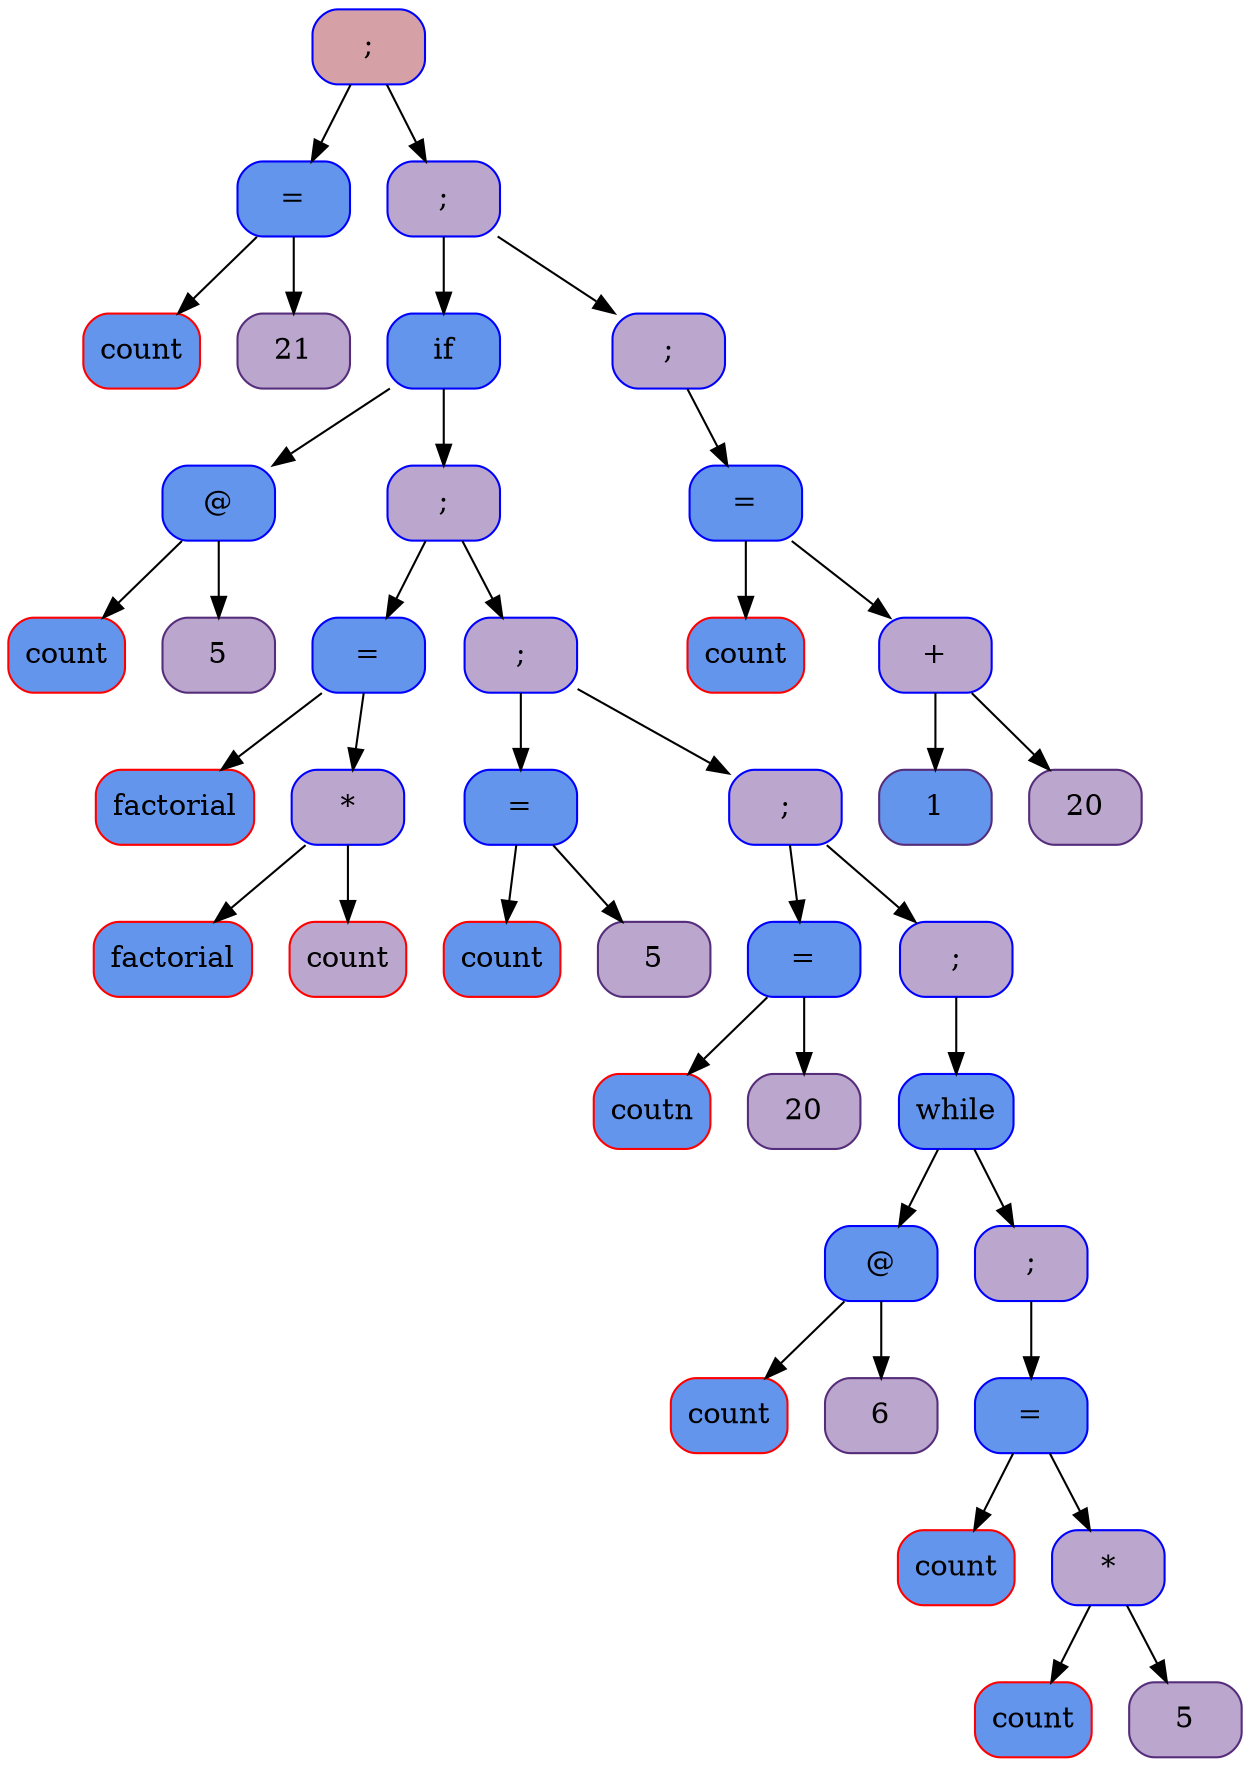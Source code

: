 digraph tree {
	node [shape=Mrecord, style=filled,                            fillcolor="#bba6cd", color="#552d7b"];
1552 [shape=record, style="filled,rounded", color=" #0000ff ",                          fillcolor="#d5a1a7", fontsize=14, label=" ; "];
	1552 -> 99368;
99368 [shape=record, style="filled,rounded", color=" #0000ff ",                          fillcolor="#6495ed", fontsize=14, label=" = "];
	99368 -> 99328;
99328 [shape=record, style="filled,rounded", color="#FF0000",                          fillcolor="#6495ed", fontsize=14, label=" count "];
	99368 -> 2128;
2128 [shape=record, style="filled,rounded", color="#552d7b",                          fillcolor="#bba6cd", fontsize=14, label=" 21 "];
	1552 -> 1616;
1616 [shape=record, style="filled,rounded", color=" #0000ff ",                          fillcolor="#bba6cd", fontsize=14, label=" ; "];
	1616 -> 99568;
99568 [shape=record, style="filled,rounded", color=" #0000ff ",                          fillcolor="#6495ed", fontsize=14, label=" if "];
	99568 -> 99688;
99688 [shape=record, style="filled,rounded", color=" #0000ff ",                          fillcolor="#6495ed", fontsize=14, label=" @ "];
	99688 -> 99648;
99648 [shape=record, style="filled,rounded", color="#FF0000",                          fillcolor="#6495ed", fontsize=14, label=" count "];
	99688 -> 99728;
99728 [shape=record, style="filled,rounded", color="#552d7b",                          fillcolor="#bba6cd", fontsize=14, label=" 5 "];
	99568 -> 1680;
1680 [shape=record, style="filled,rounded", color=" #0000ff ",                          fillcolor="#bba6cd", fontsize=14, label=" ; "];
	1680 -> 99888;
99888 [shape=record, style="filled,rounded", color=" #0000ff ",                          fillcolor="#6495ed", fontsize=14, label=" = "];
	99888 -> 99848;
99848 [shape=record, style="filled,rounded", color="#FF0000",                          fillcolor="#6495ed", fontsize=14, label=" factorial "];
	99888 -> 99968;
99968 [shape=record, style="filled,rounded", color=" #0000ff ",                          fillcolor="#bba6cd", fontsize=14, label=" * "];
	99968 -> 99928;
99928 [shape=record, style="filled,rounded", color="#FF0000",                          fillcolor="#6495ed", fontsize=14, label=" factorial "];
	99968 -> 100008;
100008 [shape=record, style="filled,rounded", color="#FF0000",                          fillcolor="#bba6cd", fontsize=14, label=" count "];
	1680 -> 1744;
1744 [shape=record, style="filled,rounded", color=" #0000ff ",                          fillcolor="#bba6cd", fontsize=14, label=" ; "];
	1744 -> 100128;
100128 [shape=record, style="filled,rounded", color=" #0000ff ",                          fillcolor="#6495ed", fontsize=14, label=" = "];
	100128 -> 100088;
100088 [shape=record, style="filled,rounded", color="#FF0000",                          fillcolor="#6495ed", fontsize=14, label=" count "];
	100128 -> 2192;
2192 [shape=record, style="filled,rounded", color="#552d7b",                          fillcolor="#bba6cd", fontsize=14, label=" 5 "];
	1744 -> 1808;
1808 [shape=record, style="filled,rounded", color=" #0000ff ",                          fillcolor="#bba6cd", fontsize=14, label=" ; "];
	1808 -> 100448;
100448 [shape=record, style="filled,rounded", color=" #0000ff ",                          fillcolor="#6495ed", fontsize=14, label=" = "];
	100448 -> 100408;
100408 [shape=record, style="filled,rounded", color="#FF0000",                          fillcolor="#6495ed", fontsize=14, label=" coutn "];
	100448 -> 100568;
100568 [shape=record, style="filled,rounded", color="#552d7b",                          fillcolor="#bba6cd", fontsize=14, label=" 20 "];
	1808 -> 1872;
1872 [shape=record, style="filled,rounded", color=" #0000ff ",                          fillcolor="#bba6cd", fontsize=14, label=" ; "];
	1872 -> 100648;
100648 [shape=record, style="filled,rounded", color=" #0000ff ",                          fillcolor="#6495ed", fontsize=14, label=" while "];
	100648 -> 100768;
100768 [shape=record, style="filled,rounded", color=" #0000ff ",                          fillcolor="#6495ed", fontsize=14, label=" @ "];
	100768 -> 100728;
100728 [shape=record, style="filled,rounded", color="#FF0000",                          fillcolor="#6495ed", fontsize=14, label=" count "];
	100768 -> 100808;
100808 [shape=record, style="filled,rounded", color="#552d7b",                          fillcolor="#bba6cd", fontsize=14, label=" 6 "];
	100648 -> 1936;
1936 [shape=record, style="filled,rounded", color=" #0000ff ",                          fillcolor="#bba6cd", fontsize=14, label=" ; "];
	1936 -> 100968;
100968 [shape=record, style="filled,rounded", color=" #0000ff ",                          fillcolor="#6495ed", fontsize=14, label=" = "];
	100968 -> 100928;
100928 [shape=record, style="filled,rounded", color="#FF0000",                          fillcolor="#6495ed", fontsize=14, label=" count "];
	100968 -> 101048;
101048 [shape=record, style="filled,rounded", color=" #0000ff ",                          fillcolor="#bba6cd", fontsize=14, label=" * "];
	101048 -> 101008;
101008 [shape=record, style="filled,rounded", color="#FF0000",                          fillcolor="#6495ed", fontsize=14, label=" count "];
	101048 -> 101088;
101088 [shape=record, style="filled,rounded", color="#552d7b",                          fillcolor="#bba6cd", fontsize=14, label=" 5 "];
	1616 -> 2000;
2000 [shape=record, style="filled,rounded", color=" #0000ff ",                          fillcolor="#bba6cd", fontsize=14, label=" ; "];
	2000 -> 101288;
101288 [shape=record, style="filled,rounded", color=" #0000ff ",                          fillcolor="#6495ed", fontsize=14, label=" = "];
	101288 -> 101248;
101248 [shape=record, style="filled,rounded", color="#FF0000",                          fillcolor="#6495ed", fontsize=14, label=" count "];
	101288 -> 101368;
101368 [shape=record, style="filled,rounded", color=" #0000ff ",                          fillcolor="#bba6cd", fontsize=14, label=" + "];
	101368 -> 101328;
101328 [shape=record, style="filled,rounded", color="#552d7b",                          fillcolor="#6495ed", fontsize=14, label=" 1 "];
	101368 -> 101408;
101408 [shape=record, style="filled,rounded", color="#552d7b",                          fillcolor="#bba6cd", fontsize=14, label=" 20 "];
}
